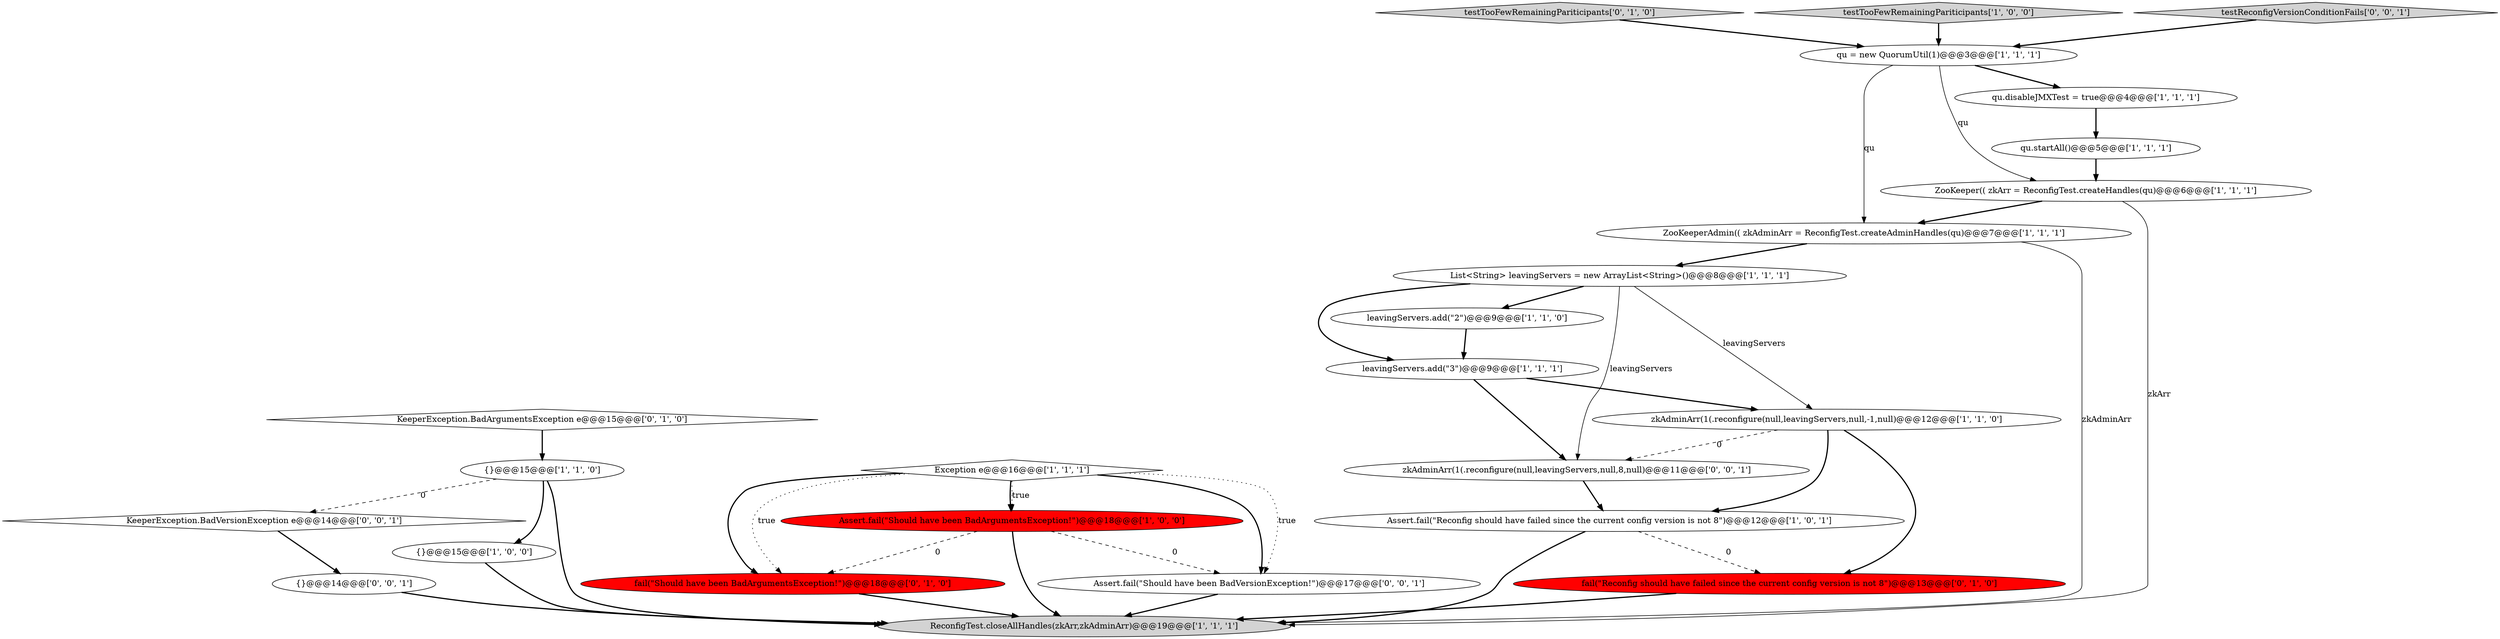 digraph {
5 [style = filled, label = "ZooKeeperAdmin(( zkAdminArr = ReconfigTest.createAdminHandles(qu)@@@7@@@['1', '1', '1']", fillcolor = white, shape = ellipse image = "AAA0AAABBB1BBB"];
9 [style = filled, label = "{}@@@15@@@['1', '1', '0']", fillcolor = white, shape = ellipse image = "AAA0AAABBB1BBB"];
6 [style = filled, label = "List<String> leavingServers = new ArrayList<String>()@@@8@@@['1', '1', '1']", fillcolor = white, shape = ellipse image = "AAA0AAABBB1BBB"];
23 [style = filled, label = "zkAdminArr(1(.reconfigure(null,leavingServers,null,8,null)@@@11@@@['0', '0', '1']", fillcolor = white, shape = ellipse image = "AAA0AAABBB3BBB"];
4 [style = filled, label = "Exception e@@@16@@@['1', '1', '1']", fillcolor = white, shape = diamond image = "AAA0AAABBB1BBB"];
3 [style = filled, label = "leavingServers.add(\"3\")@@@9@@@['1', '1', '1']", fillcolor = white, shape = ellipse image = "AAA0AAABBB1BBB"];
19 [style = filled, label = "KeeperException.BadArgumentsException e@@@15@@@['0', '1', '0']", fillcolor = white, shape = diamond image = "AAA0AAABBB2BBB"];
15 [style = filled, label = "Assert.fail(\"Should have been BadArgumentsException!\")@@@18@@@['1', '0', '0']", fillcolor = red, shape = ellipse image = "AAA1AAABBB1BBB"];
20 [style = filled, label = "Assert.fail(\"Should have been BadVersionException!\")@@@17@@@['0', '0', '1']", fillcolor = white, shape = ellipse image = "AAA0AAABBB3BBB"];
0 [style = filled, label = "ReconfigTest.closeAllHandles(zkArr,zkAdminArr)@@@19@@@['1', '1', '1']", fillcolor = lightgray, shape = ellipse image = "AAA0AAABBB1BBB"];
12 [style = filled, label = "leavingServers.add(\"2\")@@@9@@@['1', '1', '0']", fillcolor = white, shape = ellipse image = "AAA0AAABBB1BBB"];
8 [style = filled, label = "ZooKeeper(( zkArr = ReconfigTest.createHandles(qu)@@@6@@@['1', '1', '1']", fillcolor = white, shape = ellipse image = "AAA0AAABBB1BBB"];
1 [style = filled, label = "Assert.fail(\"Reconfig should have failed since the current config version is not 8\")@@@12@@@['1', '0', '1']", fillcolor = white, shape = ellipse image = "AAA0AAABBB1BBB"];
18 [style = filled, label = "fail(\"Reconfig should have failed since the current config version is not 8\")@@@13@@@['0', '1', '0']", fillcolor = red, shape = ellipse image = "AAA1AAABBB2BBB"];
17 [style = filled, label = "fail(\"Should have been BadArgumentsException!\")@@@18@@@['0', '1', '0']", fillcolor = red, shape = ellipse image = "AAA1AAABBB2BBB"];
16 [style = filled, label = "testTooFewRemainingPariticipants['0', '1', '0']", fillcolor = lightgray, shape = diamond image = "AAA0AAABBB2BBB"];
22 [style = filled, label = "KeeperException.BadVersionException e@@@14@@@['0', '0', '1']", fillcolor = white, shape = diamond image = "AAA0AAABBB3BBB"];
2 [style = filled, label = "{}@@@15@@@['1', '0', '0']", fillcolor = white, shape = ellipse image = "AAA0AAABBB1BBB"];
11 [style = filled, label = "qu.startAll()@@@5@@@['1', '1', '1']", fillcolor = white, shape = ellipse image = "AAA0AAABBB1BBB"];
13 [style = filled, label = "testTooFewRemainingPariticipants['1', '0', '0']", fillcolor = lightgray, shape = diamond image = "AAA0AAABBB1BBB"];
21 [style = filled, label = "{}@@@14@@@['0', '0', '1']", fillcolor = white, shape = ellipse image = "AAA0AAABBB3BBB"];
24 [style = filled, label = "testReconfigVersionConditionFails['0', '0', '1']", fillcolor = lightgray, shape = diamond image = "AAA0AAABBB3BBB"];
7 [style = filled, label = "zkAdminArr(1(.reconfigure(null,leavingServers,null,-1,null)@@@12@@@['1', '1', '0']", fillcolor = white, shape = ellipse image = "AAA0AAABBB1BBB"];
10 [style = filled, label = "qu = new QuorumUtil(1)@@@3@@@['1', '1', '1']", fillcolor = white, shape = ellipse image = "AAA0AAABBB1BBB"];
14 [style = filled, label = "qu.disableJMXTest = true@@@4@@@['1', '1', '1']", fillcolor = white, shape = ellipse image = "AAA0AAABBB1BBB"];
24->10 [style = bold, label=""];
13->10 [style = bold, label=""];
6->3 [style = bold, label=""];
15->20 [style = dashed, label="0"];
7->1 [style = bold, label=""];
8->0 [style = solid, label="zkArr"];
7->23 [style = dashed, label="0"];
9->0 [style = bold, label=""];
4->17 [style = bold, label=""];
21->0 [style = bold, label=""];
5->0 [style = solid, label="zkAdminArr"];
10->14 [style = bold, label=""];
9->2 [style = bold, label=""];
16->10 [style = bold, label=""];
20->0 [style = bold, label=""];
4->15 [style = bold, label=""];
6->7 [style = solid, label="leavingServers"];
4->20 [style = dotted, label="true"];
22->21 [style = bold, label=""];
6->23 [style = solid, label="leavingServers"];
9->22 [style = dashed, label="0"];
1->18 [style = dashed, label="0"];
1->0 [style = bold, label=""];
4->15 [style = dotted, label="true"];
10->5 [style = solid, label="qu"];
10->8 [style = solid, label="qu"];
3->23 [style = bold, label=""];
2->0 [style = bold, label=""];
17->0 [style = bold, label=""];
5->6 [style = bold, label=""];
8->5 [style = bold, label=""];
3->7 [style = bold, label=""];
19->9 [style = bold, label=""];
15->0 [style = bold, label=""];
4->20 [style = bold, label=""];
7->18 [style = bold, label=""];
23->1 [style = bold, label=""];
15->17 [style = dashed, label="0"];
11->8 [style = bold, label=""];
12->3 [style = bold, label=""];
4->17 [style = dotted, label="true"];
14->11 [style = bold, label=""];
18->0 [style = bold, label=""];
6->12 [style = bold, label=""];
}
